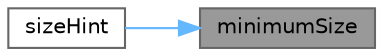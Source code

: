 digraph "minimumSize"
{
 // LATEX_PDF_SIZE
  bgcolor="transparent";
  edge [fontname=Helvetica,fontsize=10,labelfontname=Helvetica,labelfontsize=10];
  node [fontname=Helvetica,fontsize=10,shape=box,height=0.2,width=0.4];
  rankdir="RL";
  Node1 [id="Node000001",label="minimumSize",height=0.2,width=0.4,color="gray40", fillcolor="grey60", style="filled", fontcolor="black",tooltip="获取布局的最小尺寸"];
  Node1 -> Node2 [id="edge1_Node000001_Node000002",dir="back",color="steelblue1",style="solid",tooltip=" "];
  Node2 [id="Node000002",label="sizeHint",height=0.2,width=0.4,color="grey40", fillcolor="white", style="filled",URL="$class_ela_flow_layout.html#a2c1de7177454eb1971bb36ccbfd705fb",tooltip="获取布局的推荐尺寸"];
}
